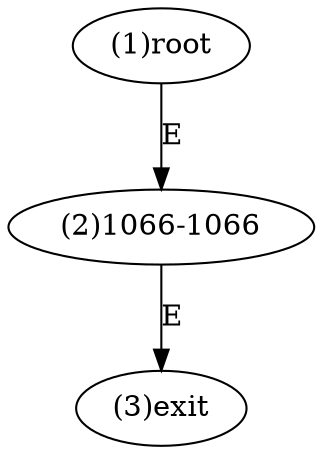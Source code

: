 digraph "" { 
1[ label="(1)root"];
2[ label="(2)1066-1066"];
3[ label="(3)exit"];
1->2[ label="E"];
2->3[ label="E"];
}